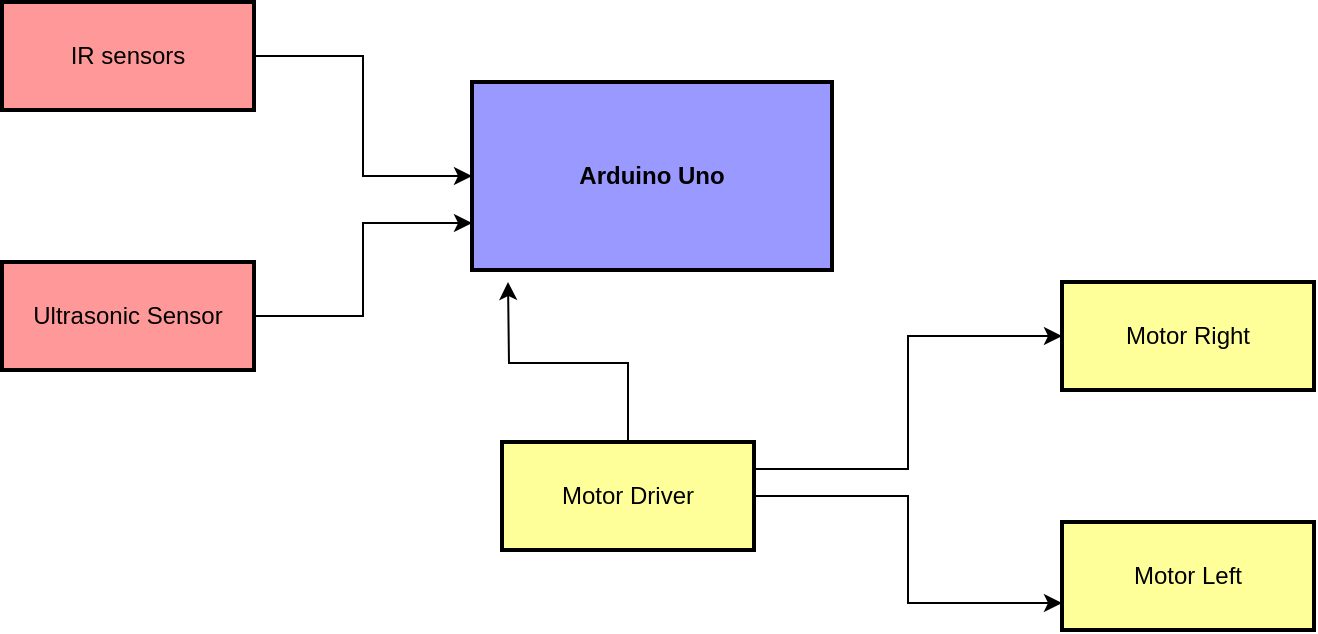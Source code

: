 <mxfile version="26.2.14">
  <diagram name="Page-1" id="fjCtMSEt0NRo-HTROu4k">
    <mxGraphModel dx="1668" dy="925" grid="1" gridSize="10" guides="1" tooltips="1" connect="1" arrows="1" fold="1" page="1" pageScale="1" pageWidth="850" pageHeight="1100" math="0" shadow="0">
      <root>
        <mxCell id="0" />
        <mxCell id="1" parent="0" />
        <mxCell id="gKeqFcQBrmmW3bYFSfIw-27" style="edgeStyle=orthogonalEdgeStyle;rounded=0;orthogonalLoop=1;jettySize=auto;html=1;entryX=0;entryY=0.5;entryDx=0;entryDy=0;" edge="1" parent="1" source="5" target="gKeqFcQBrmmW3bYFSfIw-22">
          <mxGeometry relative="1" as="geometry" />
        </mxCell>
        <mxCell id="5" value="IR sensors" style="whiteSpace=wrap;strokeWidth=2;fillColor=#FF9999;" parent="1" vertex="1">
          <mxGeometry x="100" y="420" width="126" height="54" as="geometry" />
        </mxCell>
        <mxCell id="gKeqFcQBrmmW3bYFSfIw-28" style="edgeStyle=orthogonalEdgeStyle;rounded=0;orthogonalLoop=1;jettySize=auto;html=1;entryX=0;entryY=0.75;entryDx=0;entryDy=0;" edge="1" parent="1" source="9" target="gKeqFcQBrmmW3bYFSfIw-22">
          <mxGeometry relative="1" as="geometry" />
        </mxCell>
        <mxCell id="9" value="Ultrasonic Sensor" style="whiteSpace=wrap;strokeWidth=2;fillColor=#FF9999;" parent="1" vertex="1">
          <mxGeometry x="100" y="550" width="126" height="54" as="geometry" />
        </mxCell>
        <mxCell id="gKeqFcQBrmmW3bYFSfIw-22" value="Arduino Uno" style="whiteSpace=wrap;strokeWidth=2;fontStyle=1;fillColor=#9999FF;" vertex="1" parent="1">
          <mxGeometry x="335" y="460" width="180" height="94" as="geometry" />
        </mxCell>
        <mxCell id="gKeqFcQBrmmW3bYFSfIw-25" style="edgeStyle=orthogonalEdgeStyle;rounded=0;orthogonalLoop=1;jettySize=auto;html=1;" edge="1" parent="1" source="gKeqFcQBrmmW3bYFSfIw-23">
          <mxGeometry relative="1" as="geometry">
            <mxPoint x="353" y="560" as="targetPoint" />
          </mxGeometry>
        </mxCell>
        <mxCell id="gKeqFcQBrmmW3bYFSfIw-36" style="edgeStyle=orthogonalEdgeStyle;rounded=0;orthogonalLoop=1;jettySize=auto;html=1;exitX=1;exitY=0.25;exitDx=0;exitDy=0;entryX=0;entryY=0.5;entryDx=0;entryDy=0;" edge="1" parent="1" source="gKeqFcQBrmmW3bYFSfIw-23" target="gKeqFcQBrmmW3bYFSfIw-29">
          <mxGeometry relative="1" as="geometry" />
        </mxCell>
        <mxCell id="gKeqFcQBrmmW3bYFSfIw-37" style="edgeStyle=orthogonalEdgeStyle;rounded=0;orthogonalLoop=1;jettySize=auto;html=1;entryX=0;entryY=0.75;entryDx=0;entryDy=0;" edge="1" parent="1" source="gKeqFcQBrmmW3bYFSfIw-23" target="gKeqFcQBrmmW3bYFSfIw-26">
          <mxGeometry relative="1" as="geometry" />
        </mxCell>
        <mxCell id="gKeqFcQBrmmW3bYFSfIw-23" value="Motor Driver" style="whiteSpace=wrap;strokeWidth=2;fillColor=#FFFF99;" vertex="1" parent="1">
          <mxGeometry x="350" y="640" width="126" height="54" as="geometry" />
        </mxCell>
        <mxCell id="gKeqFcQBrmmW3bYFSfIw-26" value="Motor Left" style="whiteSpace=wrap;strokeWidth=2;fillColor=#FFFF99;" vertex="1" parent="1">
          <mxGeometry x="630" y="680" width="126" height="54" as="geometry" />
        </mxCell>
        <mxCell id="gKeqFcQBrmmW3bYFSfIw-29" value="Motor Right" style="whiteSpace=wrap;strokeWidth=2;fillColor=#FFFF99;" vertex="1" parent="1">
          <mxGeometry x="630" y="560" width="126" height="54" as="geometry" />
        </mxCell>
      </root>
    </mxGraphModel>
  </diagram>
</mxfile>
